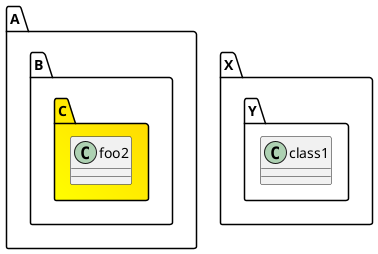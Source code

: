{
  "sha1": "fvr2tg6exhwbvw7si0z0yip8cmc85aa",
  "insertion": {
    "when": "2024-06-01T09:03:06.800Z",
    "user": "plantuml@gmail.com"
  }
}
@startuml
set namespaceSeparator ::

namespace A::B::C #yellow\gold {
 class foo2
}

class X::Y::class1

@enduml
